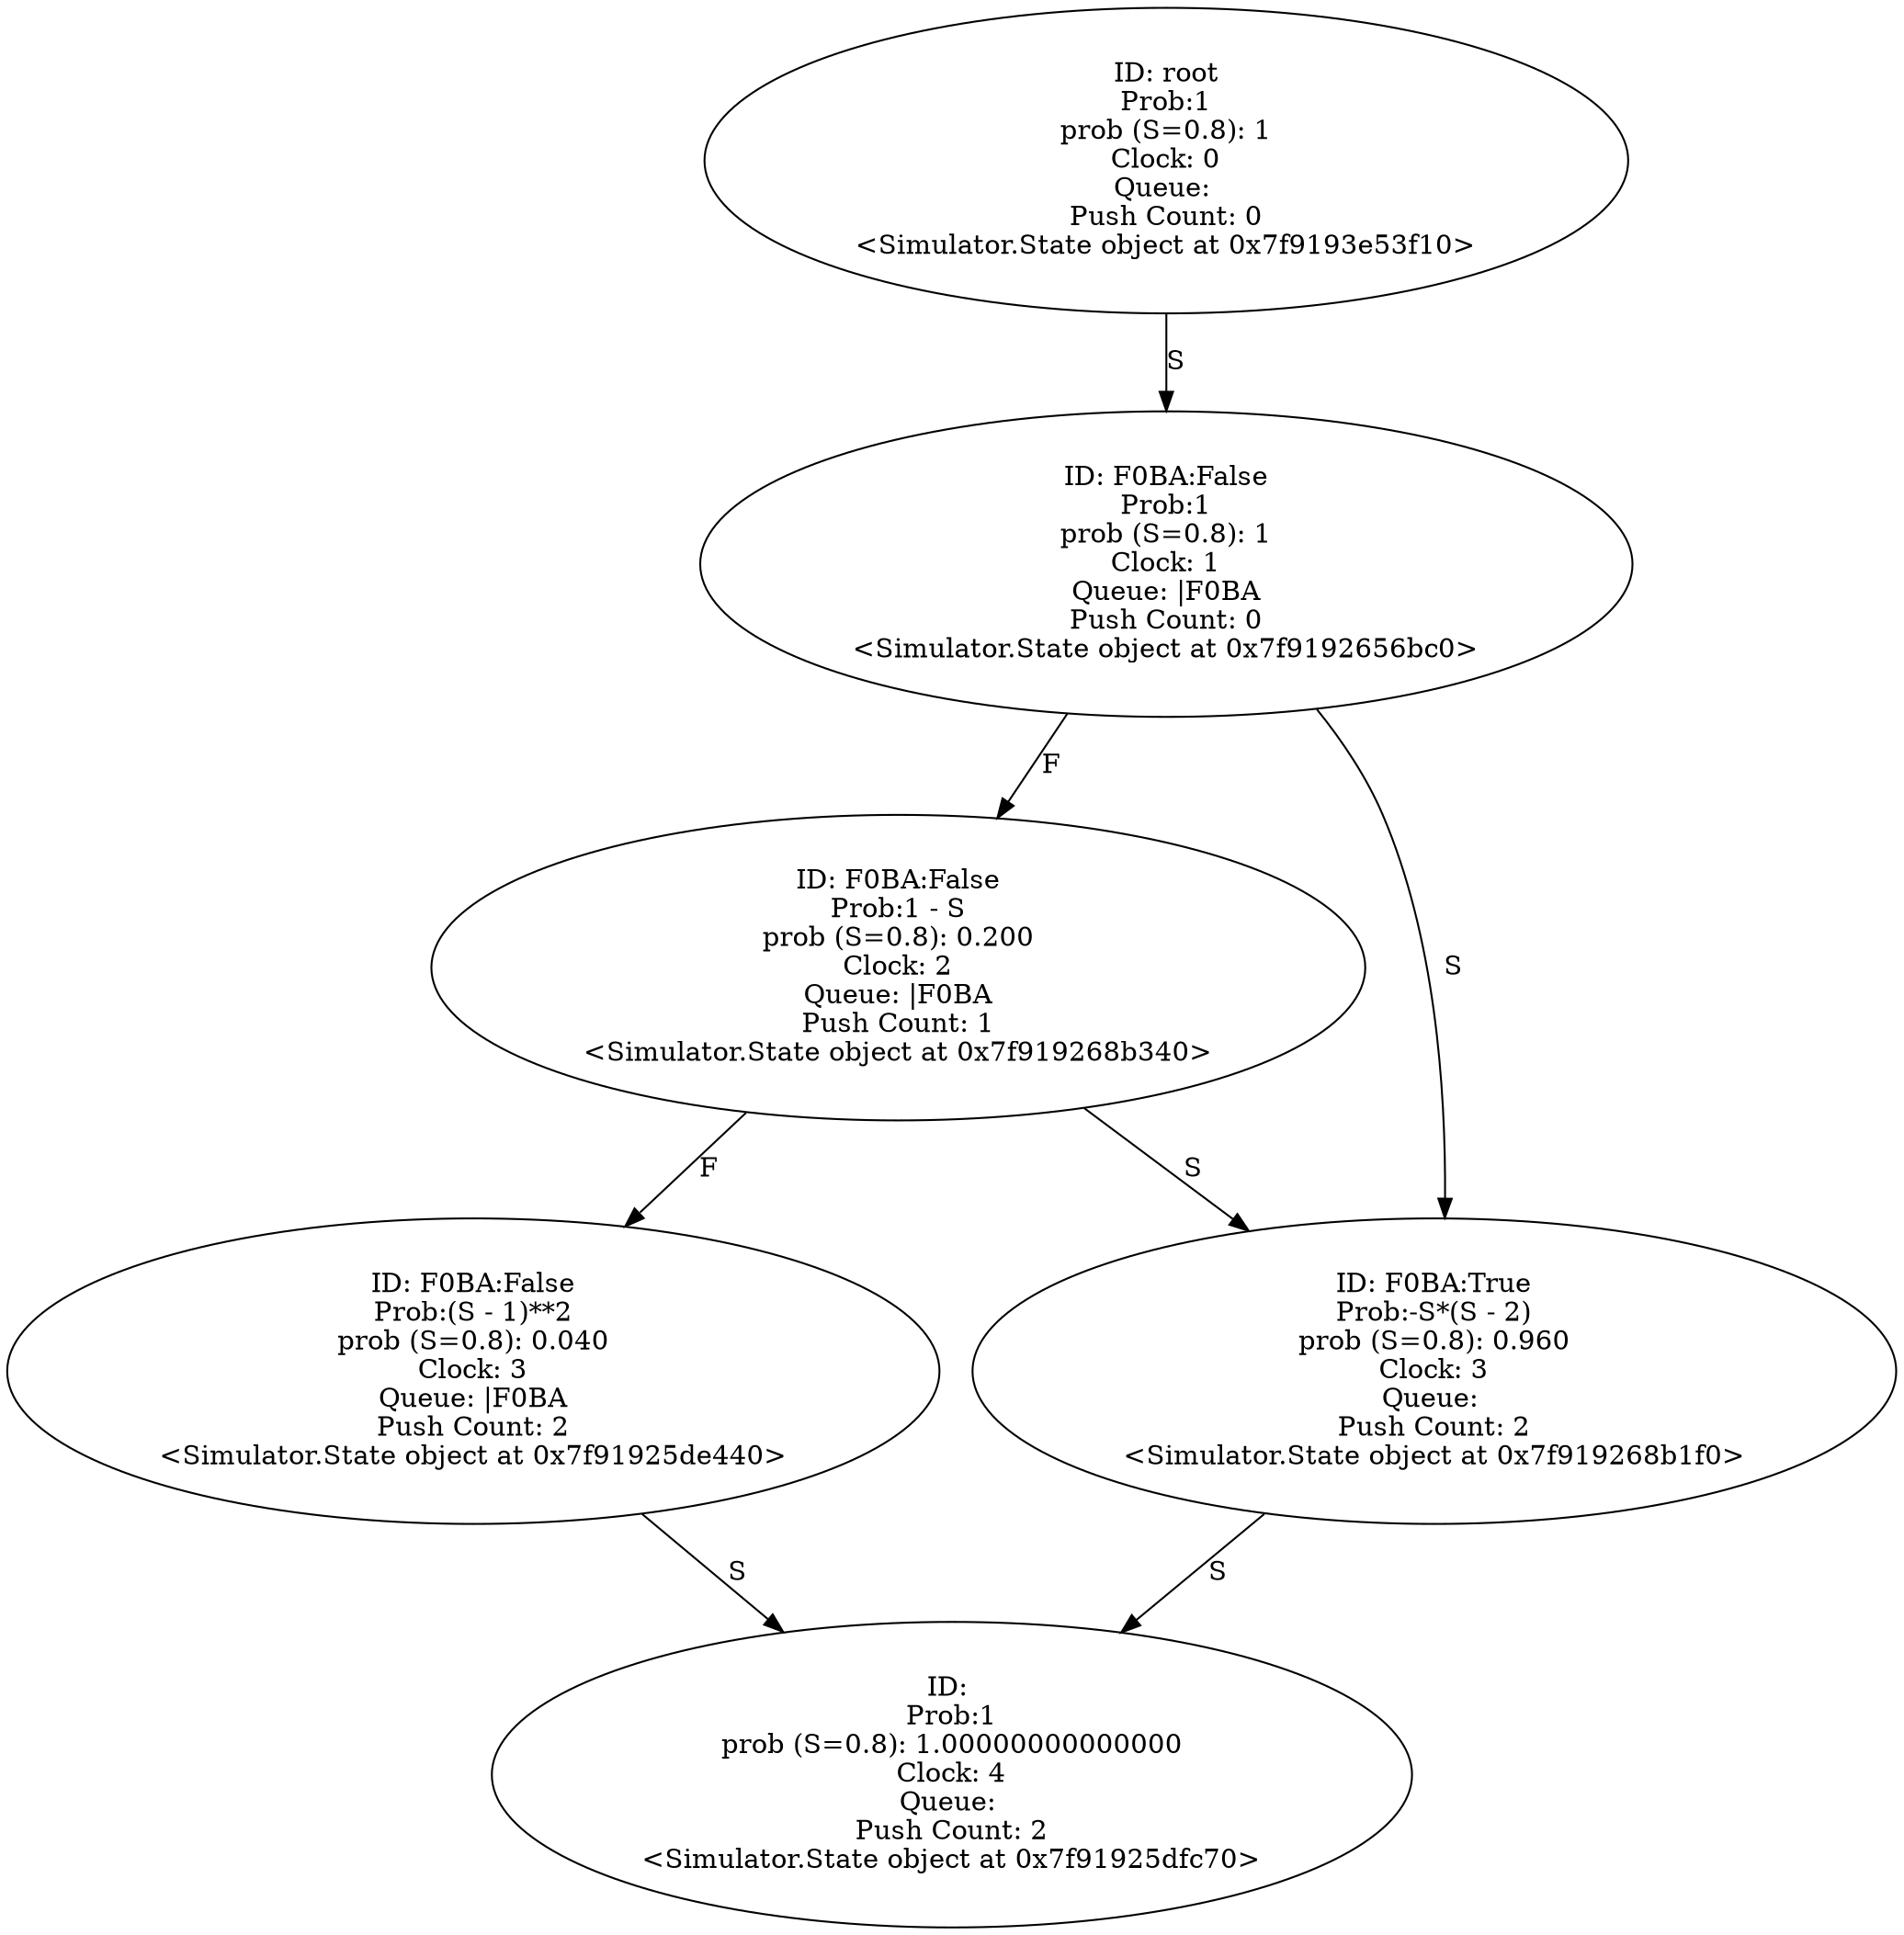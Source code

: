 digraph "./Output/two_pulls.wrp" {
	<Simulator.State object at 0x7f9193e53f10> [label="ID: root
Prob:1
prob (S=0.8): 1
Clock: 0
Queue: 
Push Count: 0
<Simulator.State object at 0x7f9193e53f10>"]
	<Simulator.State object at 0x7f9193e53f10> -> <Simulator.State object at 0x7f9192656bc0> [label=S]
	<Simulator.State object at 0x7f9192656bc0> [label="ID: F0BA:False
Prob:1
prob (S=0.8): 1
Clock: 1
Queue: |F0BA
Push Count: 0
<Simulator.State object at 0x7f9192656bc0>"]
	<Simulator.State object at 0x7f9192656bc0> -> <Simulator.State object at 0x7f919268b340> [label=F]
	<Simulator.State object at 0x7f9192656bc0> -> <Simulator.State object at 0x7f919268b1f0> [label=S]
	<Simulator.State object at 0x7f919268b340> [label="ID: F0BA:False
Prob:1 - S
prob (S=0.8): 0.200
Clock: 2
Queue: |F0BA
Push Count: 1
<Simulator.State object at 0x7f919268b340>"]
	<Simulator.State object at 0x7f919268b340> -> <Simulator.State object at 0x7f91925de440> [label=F]
	<Simulator.State object at 0x7f919268b340> -> <Simulator.State object at 0x7f919268b1f0> [label=S]
	<Simulator.State object at 0x7f919268b1f0> [label="ID: F0BA:True
Prob:-S*(S - 2)
prob (S=0.8): 0.960
Clock: 3
Queue: 
Push Count: 2
<Simulator.State object at 0x7f919268b1f0>"]
	<Simulator.State object at 0x7f919268b1f0> -> <Simulator.State object at 0x7f91925dfc70> [label=S]
	<Simulator.State object at 0x7f91925de440> [label="ID: F0BA:False
Prob:(S - 1)**2
prob (S=0.8): 0.040
Clock: 3
Queue: |F0BA
Push Count: 2
<Simulator.State object at 0x7f91925de440>"]
	<Simulator.State object at 0x7f91925de440> -> <Simulator.State object at 0x7f91925dfc70> [label=S]
	<Simulator.State object at 0x7f91925dfc70> [label="ID: 
Prob:1
prob (S=0.8): 1.00000000000000
Clock: 4
Queue: 
Push Count: 2
<Simulator.State object at 0x7f91925dfc70>"]
}
